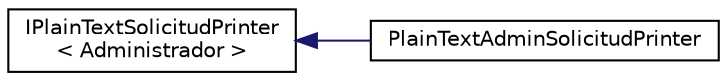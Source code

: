 digraph "Graphical Class Hierarchy"
{
 // INTERACTIVE_SVG=YES
 // LATEX_PDF_SIZE
  edge [fontname="Helvetica",fontsize="10",labelfontname="Helvetica",labelfontsize="10"];
  node [fontname="Helvetica",fontsize="10",shape=record];
  rankdir="LR";
  Node0 [label="IPlainTextSolicitudPrinter\l\< Administrador \>",height=0.2,width=0.4,color="black", fillcolor="white", style="filled",URL="$interfaceIPlainTextSolicitudPrinter.html",tooltip=" "];
  Node0 -> Node1 [dir="back",color="midnightblue",fontsize="10",style="solid",fontname="Helvetica"];
  Node1 [label="PlainTextAdminSolicitudPrinter",height=0.2,width=0.4,color="black", fillcolor="white", style="filled",URL="$classPlainTextAdminSolicitudPrinter.html",tooltip=" "];
}
